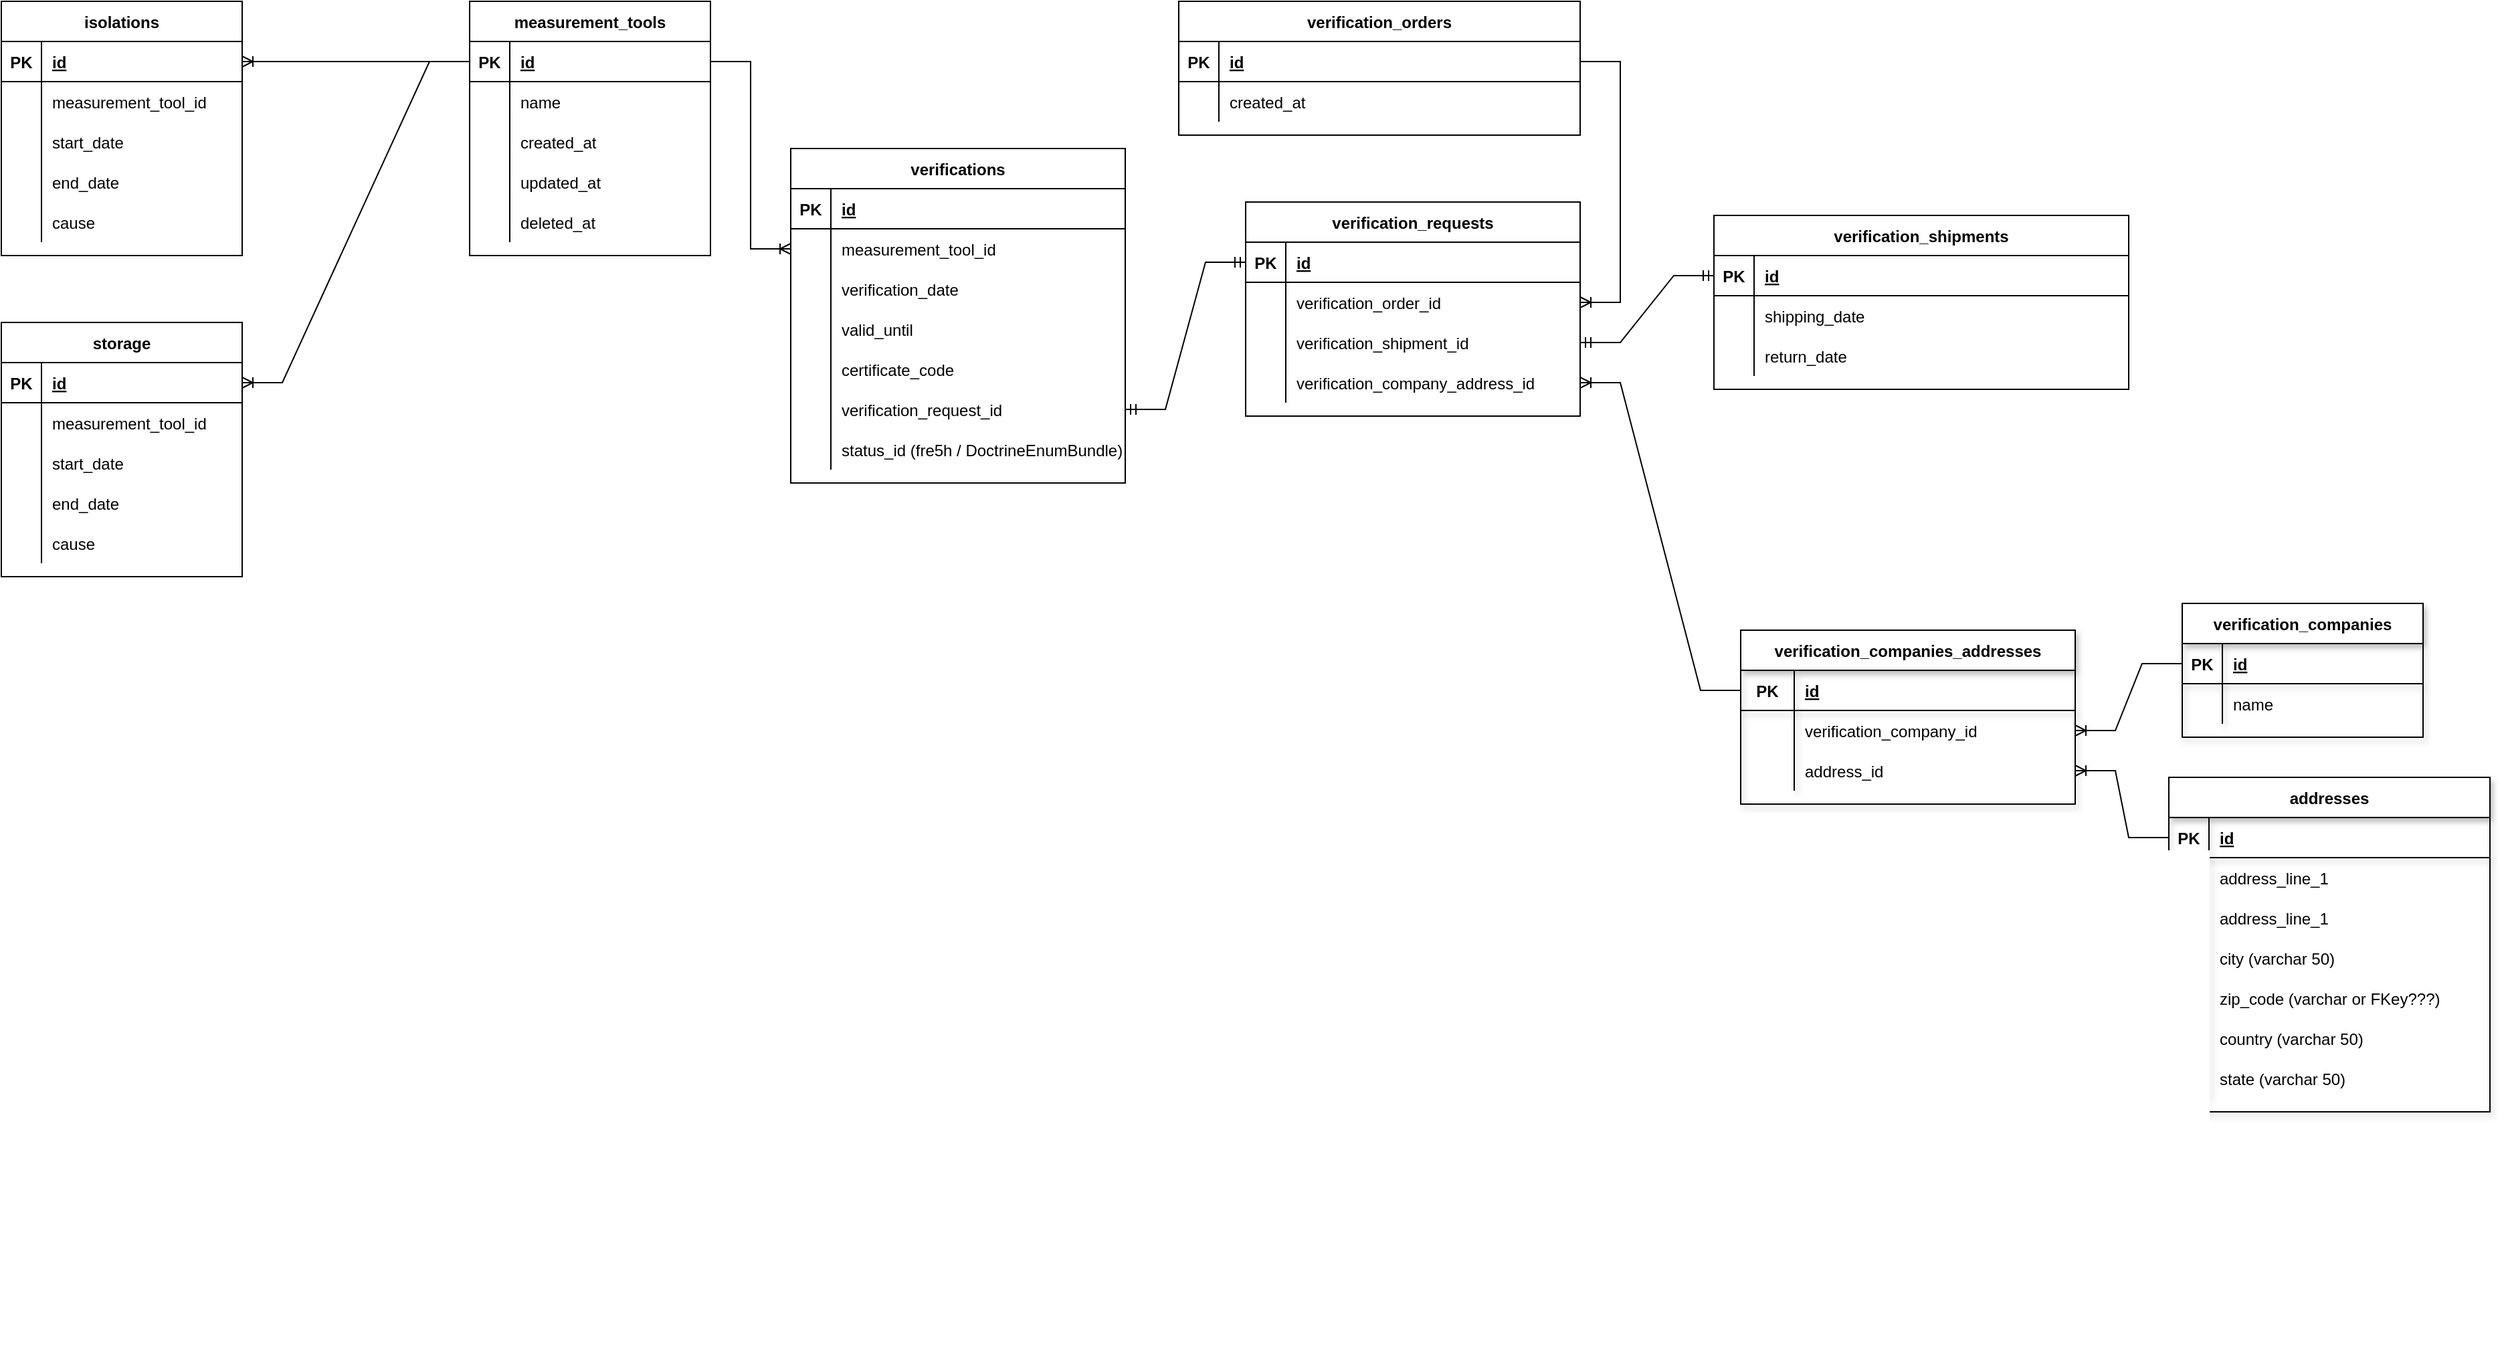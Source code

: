 <mxfile version="20.2.3" type="device"><diagram id="xhDmPOTYC2vTL0-sJNvw" name="Page-1"><mxGraphModel dx="2093" dy="601" grid="1" gridSize="10" guides="1" tooltips="1" connect="1" arrows="1" fold="1" page="1" pageScale="1" pageWidth="1100" pageHeight="850" math="0" shadow="0"><root><mxCell id="0"/><mxCell id="1" parent="0"/><mxCell id="k9nsr722AMEyG_hf8DIS-1" value="measurement_tools" style="shape=table;startSize=30;container=1;collapsible=1;childLayout=tableLayout;fixedRows=1;rowLines=0;fontStyle=1;align=center;resizeLast=1;" parent="1" vertex="1"><mxGeometry x="-370" y="10" width="180" height="190" as="geometry"/></mxCell><mxCell id="k9nsr722AMEyG_hf8DIS-2" value="" style="shape=tableRow;horizontal=0;startSize=0;swimlaneHead=0;swimlaneBody=0;fillColor=none;collapsible=0;dropTarget=0;points=[[0,0.5],[1,0.5]];portConstraint=eastwest;top=0;left=0;right=0;bottom=1;" parent="k9nsr722AMEyG_hf8DIS-1" vertex="1"><mxGeometry y="30" width="180" height="30" as="geometry"/></mxCell><mxCell id="k9nsr722AMEyG_hf8DIS-3" value="PK" style="shape=partialRectangle;connectable=0;fillColor=none;top=0;left=0;bottom=0;right=0;fontStyle=1;overflow=hidden;" parent="k9nsr722AMEyG_hf8DIS-2" vertex="1"><mxGeometry width="30" height="30" as="geometry"><mxRectangle width="30" height="30" as="alternateBounds"/></mxGeometry></mxCell><mxCell id="k9nsr722AMEyG_hf8DIS-4" value="id" style="shape=partialRectangle;connectable=0;fillColor=none;top=0;left=0;bottom=0;right=0;align=left;spacingLeft=6;fontStyle=5;overflow=hidden;" parent="k9nsr722AMEyG_hf8DIS-2" vertex="1"><mxGeometry x="30" width="150" height="30" as="geometry"><mxRectangle width="150" height="30" as="alternateBounds"/></mxGeometry></mxCell><mxCell id="k9nsr722AMEyG_hf8DIS-5" value="" style="shape=tableRow;horizontal=0;startSize=0;swimlaneHead=0;swimlaneBody=0;fillColor=none;collapsible=0;dropTarget=0;points=[[0,0.5],[1,0.5]];portConstraint=eastwest;top=0;left=0;right=0;bottom=0;" parent="k9nsr722AMEyG_hf8DIS-1" vertex="1"><mxGeometry y="60" width="180" height="30" as="geometry"/></mxCell><mxCell id="k9nsr722AMEyG_hf8DIS-6" value="" style="shape=partialRectangle;connectable=0;fillColor=none;top=0;left=0;bottom=0;right=0;editable=1;overflow=hidden;" parent="k9nsr722AMEyG_hf8DIS-5" vertex="1"><mxGeometry width="30" height="30" as="geometry"><mxRectangle width="30" height="30" as="alternateBounds"/></mxGeometry></mxCell><mxCell id="k9nsr722AMEyG_hf8DIS-7" value="name" style="shape=partialRectangle;connectable=0;fillColor=none;top=0;left=0;bottom=0;right=0;align=left;spacingLeft=6;overflow=hidden;" parent="k9nsr722AMEyG_hf8DIS-5" vertex="1"><mxGeometry x="30" width="150" height="30" as="geometry"><mxRectangle width="150" height="30" as="alternateBounds"/></mxGeometry></mxCell><mxCell id="GPhffIYfHBbhLpUIXwdN-1" value="" style="shape=tableRow;horizontal=0;startSize=0;swimlaneHead=0;swimlaneBody=0;fillColor=none;collapsible=0;dropTarget=0;points=[[0,0.5],[1,0.5]];portConstraint=eastwest;top=0;left=0;right=0;bottom=0;" vertex="1" parent="k9nsr722AMEyG_hf8DIS-1"><mxGeometry y="90" width="180" height="30" as="geometry"/></mxCell><mxCell id="GPhffIYfHBbhLpUIXwdN-2" value="" style="shape=partialRectangle;connectable=0;fillColor=none;top=0;left=0;bottom=0;right=0;editable=1;overflow=hidden;" vertex="1" parent="GPhffIYfHBbhLpUIXwdN-1"><mxGeometry width="30" height="30" as="geometry"><mxRectangle width="30" height="30" as="alternateBounds"/></mxGeometry></mxCell><mxCell id="GPhffIYfHBbhLpUIXwdN-3" value="created_at" style="shape=partialRectangle;connectable=0;fillColor=none;top=0;left=0;bottom=0;right=0;align=left;spacingLeft=6;overflow=hidden;" vertex="1" parent="GPhffIYfHBbhLpUIXwdN-1"><mxGeometry x="30" width="150" height="30" as="geometry"><mxRectangle width="150" height="30" as="alternateBounds"/></mxGeometry></mxCell><mxCell id="GPhffIYfHBbhLpUIXwdN-7" value="" style="shape=tableRow;horizontal=0;startSize=0;swimlaneHead=0;swimlaneBody=0;fillColor=none;collapsible=0;dropTarget=0;points=[[0,0.5],[1,0.5]];portConstraint=eastwest;top=0;left=0;right=0;bottom=0;" vertex="1" parent="k9nsr722AMEyG_hf8DIS-1"><mxGeometry y="120" width="180" height="30" as="geometry"/></mxCell><mxCell id="GPhffIYfHBbhLpUIXwdN-8" value="" style="shape=partialRectangle;connectable=0;fillColor=none;top=0;left=0;bottom=0;right=0;editable=1;overflow=hidden;" vertex="1" parent="GPhffIYfHBbhLpUIXwdN-7"><mxGeometry width="30" height="30" as="geometry"><mxRectangle width="30" height="30" as="alternateBounds"/></mxGeometry></mxCell><mxCell id="GPhffIYfHBbhLpUIXwdN-9" value="updated_at" style="shape=partialRectangle;connectable=0;fillColor=none;top=0;left=0;bottom=0;right=0;align=left;spacingLeft=6;overflow=hidden;" vertex="1" parent="GPhffIYfHBbhLpUIXwdN-7"><mxGeometry x="30" width="150" height="30" as="geometry"><mxRectangle width="150" height="30" as="alternateBounds"/></mxGeometry></mxCell><mxCell id="GPhffIYfHBbhLpUIXwdN-4" value="" style="shape=tableRow;horizontal=0;startSize=0;swimlaneHead=0;swimlaneBody=0;fillColor=none;collapsible=0;dropTarget=0;points=[[0,0.5],[1,0.5]];portConstraint=eastwest;top=0;left=0;right=0;bottom=0;" vertex="1" parent="k9nsr722AMEyG_hf8DIS-1"><mxGeometry y="150" width="180" height="30" as="geometry"/></mxCell><mxCell id="GPhffIYfHBbhLpUIXwdN-5" value="" style="shape=partialRectangle;connectable=0;fillColor=none;top=0;left=0;bottom=0;right=0;editable=1;overflow=hidden;" vertex="1" parent="GPhffIYfHBbhLpUIXwdN-4"><mxGeometry width="30" height="30" as="geometry"><mxRectangle width="30" height="30" as="alternateBounds"/></mxGeometry></mxCell><mxCell id="GPhffIYfHBbhLpUIXwdN-6" value="deleted_at" style="shape=partialRectangle;connectable=0;fillColor=none;top=0;left=0;bottom=0;right=0;align=left;spacingLeft=6;overflow=hidden;" vertex="1" parent="GPhffIYfHBbhLpUIXwdN-4"><mxGeometry x="30" width="150" height="30" as="geometry"><mxRectangle width="150" height="30" as="alternateBounds"/></mxGeometry></mxCell><mxCell id="k9nsr722AMEyG_hf8DIS-14" value="verification_shipments" style="shape=table;startSize=30;container=1;collapsible=1;childLayout=tableLayout;fixedRows=1;rowLines=0;fontStyle=1;align=center;resizeLast=1;" parent="1" vertex="1"><mxGeometry x="560" y="170" width="310" height="130" as="geometry"/></mxCell><mxCell id="k9nsr722AMEyG_hf8DIS-15" value="" style="shape=tableRow;horizontal=0;startSize=0;swimlaneHead=0;swimlaneBody=0;fillColor=none;collapsible=0;dropTarget=0;points=[[0,0.5],[1,0.5]];portConstraint=eastwest;top=0;left=0;right=0;bottom=1;" parent="k9nsr722AMEyG_hf8DIS-14" vertex="1"><mxGeometry y="30" width="310" height="30" as="geometry"/></mxCell><mxCell id="k9nsr722AMEyG_hf8DIS-16" value="PK" style="shape=partialRectangle;connectable=0;fillColor=none;top=0;left=0;bottom=0;right=0;fontStyle=1;overflow=hidden;" parent="k9nsr722AMEyG_hf8DIS-15" vertex="1"><mxGeometry width="30" height="30" as="geometry"><mxRectangle width="30" height="30" as="alternateBounds"/></mxGeometry></mxCell><mxCell id="k9nsr722AMEyG_hf8DIS-17" value="id" style="shape=partialRectangle;connectable=0;fillColor=none;top=0;left=0;bottom=0;right=0;align=left;spacingLeft=6;fontStyle=5;overflow=hidden;" parent="k9nsr722AMEyG_hf8DIS-15" vertex="1"><mxGeometry x="30" width="280" height="30" as="geometry"><mxRectangle width="280" height="30" as="alternateBounds"/></mxGeometry></mxCell><mxCell id="4fqQIgDIzfVanM2dJyCX-51" value="" style="shape=tableRow;horizontal=0;startSize=0;swimlaneHead=0;swimlaneBody=0;fillColor=none;collapsible=0;dropTarget=0;points=[[0,0.5],[1,0.5]];portConstraint=eastwest;top=0;left=0;right=0;bottom=0;" parent="k9nsr722AMEyG_hf8DIS-14" vertex="1"><mxGeometry y="60" width="310" height="30" as="geometry"/></mxCell><mxCell id="4fqQIgDIzfVanM2dJyCX-52" value="" style="shape=partialRectangle;connectable=0;fillColor=none;top=0;left=0;bottom=0;right=0;editable=1;overflow=hidden;" parent="4fqQIgDIzfVanM2dJyCX-51" vertex="1"><mxGeometry width="30" height="30" as="geometry"><mxRectangle width="30" height="30" as="alternateBounds"/></mxGeometry></mxCell><mxCell id="4fqQIgDIzfVanM2dJyCX-53" value="shipping_date" style="shape=partialRectangle;connectable=0;fillColor=none;top=0;left=0;bottom=0;right=0;align=left;spacingLeft=6;overflow=hidden;" parent="4fqQIgDIzfVanM2dJyCX-51" vertex="1"><mxGeometry x="30" width="280" height="30" as="geometry"><mxRectangle width="280" height="30" as="alternateBounds"/></mxGeometry></mxCell><mxCell id="4fqQIgDIzfVanM2dJyCX-54" value="" style="shape=tableRow;horizontal=0;startSize=0;swimlaneHead=0;swimlaneBody=0;fillColor=none;collapsible=0;dropTarget=0;points=[[0,0.5],[1,0.5]];portConstraint=eastwest;top=0;left=0;right=0;bottom=0;" parent="k9nsr722AMEyG_hf8DIS-14" vertex="1"><mxGeometry y="90" width="310" height="30" as="geometry"/></mxCell><mxCell id="4fqQIgDIzfVanM2dJyCX-55" value="" style="shape=partialRectangle;connectable=0;fillColor=none;top=0;left=0;bottom=0;right=0;editable=1;overflow=hidden;" parent="4fqQIgDIzfVanM2dJyCX-54" vertex="1"><mxGeometry width="30" height="30" as="geometry"><mxRectangle width="30" height="30" as="alternateBounds"/></mxGeometry></mxCell><mxCell id="4fqQIgDIzfVanM2dJyCX-56" value="return_date" style="shape=partialRectangle;connectable=0;fillColor=none;top=0;left=0;bottom=0;right=0;align=left;spacingLeft=6;overflow=hidden;" parent="4fqQIgDIzfVanM2dJyCX-54" vertex="1"><mxGeometry x="30" width="280" height="30" as="geometry"><mxRectangle width="280" height="30" as="alternateBounds"/></mxGeometry></mxCell><mxCell id="k9nsr722AMEyG_hf8DIS-27" value="" style="edgeStyle=entityRelationEdgeStyle;fontSize=12;html=1;endArrow=ERoneToMany;rounded=0;" parent="1" source="k9nsr722AMEyG_hf8DIS-2" target="k9nsr722AMEyG_hf8DIS-18" edge="1"><mxGeometry width="100" height="100" relative="1" as="geometry"><mxPoint x="280" y="170" as="sourcePoint"/><mxPoint x="380" y="70" as="targetPoint"/></mxGeometry></mxCell><mxCell id="k9nsr722AMEyG_hf8DIS-45" value="verification_companies" style="shape=table;startSize=30;container=1;collapsible=1;childLayout=tableLayout;fixedRows=1;rowLines=0;fontStyle=1;align=center;resizeLast=1;shadow=1;" parent="1" vertex="1"><mxGeometry x="910" y="460" width="180" height="100" as="geometry"/></mxCell><mxCell id="k9nsr722AMEyG_hf8DIS-46" value="" style="shape=tableRow;horizontal=0;startSize=0;swimlaneHead=0;swimlaneBody=0;fillColor=none;collapsible=0;dropTarget=0;points=[[0,0.5],[1,0.5]];portConstraint=eastwest;top=0;left=0;right=0;bottom=1;shadow=1;" parent="k9nsr722AMEyG_hf8DIS-45" vertex="1"><mxGeometry y="30" width="180" height="30" as="geometry"/></mxCell><mxCell id="k9nsr722AMEyG_hf8DIS-47" value="PK" style="shape=partialRectangle;connectable=0;fillColor=none;top=0;left=0;bottom=0;right=0;fontStyle=1;overflow=hidden;shadow=1;" parent="k9nsr722AMEyG_hf8DIS-46" vertex="1"><mxGeometry width="30" height="30" as="geometry"><mxRectangle width="30" height="30" as="alternateBounds"/></mxGeometry></mxCell><mxCell id="k9nsr722AMEyG_hf8DIS-48" value="id" style="shape=partialRectangle;connectable=0;fillColor=none;top=0;left=0;bottom=0;right=0;align=left;spacingLeft=6;fontStyle=5;overflow=hidden;shadow=1;" parent="k9nsr722AMEyG_hf8DIS-46" vertex="1"><mxGeometry x="30" width="150" height="30" as="geometry"><mxRectangle width="150" height="30" as="alternateBounds"/></mxGeometry></mxCell><mxCell id="k9nsr722AMEyG_hf8DIS-49" value="" style="shape=tableRow;horizontal=0;startSize=0;swimlaneHead=0;swimlaneBody=0;fillColor=none;collapsible=0;dropTarget=0;points=[[0,0.5],[1,0.5]];portConstraint=eastwest;top=0;left=0;right=0;bottom=0;shadow=1;" parent="k9nsr722AMEyG_hf8DIS-45" vertex="1"><mxGeometry y="60" width="180" height="30" as="geometry"/></mxCell><mxCell id="k9nsr722AMEyG_hf8DIS-50" value="" style="shape=partialRectangle;connectable=0;fillColor=none;top=0;left=0;bottom=0;right=0;editable=1;overflow=hidden;shadow=1;" parent="k9nsr722AMEyG_hf8DIS-49" vertex="1"><mxGeometry width="30" height="30" as="geometry"><mxRectangle width="30" height="30" as="alternateBounds"/></mxGeometry></mxCell><mxCell id="k9nsr722AMEyG_hf8DIS-51" value="name" style="shape=partialRectangle;connectable=0;fillColor=none;top=0;left=0;bottom=0;right=0;align=left;spacingLeft=6;overflow=hidden;shadow=1;" parent="k9nsr722AMEyG_hf8DIS-49" vertex="1"><mxGeometry x="30" width="150" height="30" as="geometry"><mxRectangle width="150" height="30" as="alternateBounds"/></mxGeometry></mxCell><mxCell id="k9nsr722AMEyG_hf8DIS-66" value="verification_companies_addresses" style="shape=table;startSize=30;container=1;collapsible=1;childLayout=tableLayout;fixedRows=1;rowLines=0;fontStyle=1;align=center;resizeLast=1;shadow=1;" parent="1" vertex="1"><mxGeometry x="580" y="480" width="250" height="130" as="geometry"/></mxCell><mxCell id="k9nsr722AMEyG_hf8DIS-70" value="" style="shape=tableRow;horizontal=0;startSize=0;swimlaneHead=0;swimlaneBody=0;fillColor=none;collapsible=0;dropTarget=0;points=[[0,0.5],[1,0.5]];portConstraint=eastwest;top=0;left=0;right=0;bottom=1;shadow=1;" parent="k9nsr722AMEyG_hf8DIS-66" vertex="1"><mxGeometry y="30" width="250" height="30" as="geometry"/></mxCell><mxCell id="k9nsr722AMEyG_hf8DIS-71" value="PK" style="shape=partialRectangle;connectable=0;fillColor=none;top=0;left=0;bottom=0;right=0;fontStyle=1;overflow=hidden;shadow=1;" parent="k9nsr722AMEyG_hf8DIS-70" vertex="1"><mxGeometry width="40" height="30" as="geometry"><mxRectangle width="40" height="30" as="alternateBounds"/></mxGeometry></mxCell><mxCell id="k9nsr722AMEyG_hf8DIS-72" value="id" style="shape=partialRectangle;connectable=0;fillColor=none;top=0;left=0;bottom=0;right=0;align=left;spacingLeft=6;fontStyle=5;overflow=hidden;shadow=1;" parent="k9nsr722AMEyG_hf8DIS-70" vertex="1"><mxGeometry x="40" width="210" height="30" as="geometry"><mxRectangle width="210" height="30" as="alternateBounds"/></mxGeometry></mxCell><mxCell id="4fqQIgDIzfVanM2dJyCX-1" value="" style="shape=tableRow;horizontal=0;startSize=0;swimlaneHead=0;swimlaneBody=0;fillColor=none;collapsible=0;dropTarget=0;points=[[0,0.5],[1,0.5]];portConstraint=eastwest;top=0;left=0;right=0;bottom=0;" parent="k9nsr722AMEyG_hf8DIS-66" vertex="1"><mxGeometry y="60" width="250" height="30" as="geometry"/></mxCell><mxCell id="4fqQIgDIzfVanM2dJyCX-2" value="" style="shape=partialRectangle;connectable=0;fillColor=none;top=0;left=0;bottom=0;right=0;editable=1;overflow=hidden;" parent="4fqQIgDIzfVanM2dJyCX-1" vertex="1"><mxGeometry width="40" height="30" as="geometry"><mxRectangle width="40" height="30" as="alternateBounds"/></mxGeometry></mxCell><mxCell id="4fqQIgDIzfVanM2dJyCX-3" value="verification_company_id" style="shape=partialRectangle;connectable=0;fillColor=none;top=0;left=0;bottom=0;right=0;align=left;spacingLeft=6;overflow=hidden;" parent="4fqQIgDIzfVanM2dJyCX-1" vertex="1"><mxGeometry x="40" width="210" height="30" as="geometry"><mxRectangle width="210" height="30" as="alternateBounds"/></mxGeometry></mxCell><mxCell id="4fqQIgDIzfVanM2dJyCX-4" value="" style="shape=tableRow;horizontal=0;startSize=0;swimlaneHead=0;swimlaneBody=0;fillColor=none;collapsible=0;dropTarget=0;points=[[0,0.5],[1,0.5]];portConstraint=eastwest;top=0;left=0;right=0;bottom=0;" parent="k9nsr722AMEyG_hf8DIS-66" vertex="1"><mxGeometry y="90" width="250" height="30" as="geometry"/></mxCell><mxCell id="4fqQIgDIzfVanM2dJyCX-5" value="" style="shape=partialRectangle;connectable=0;fillColor=none;top=0;left=0;bottom=0;right=0;editable=1;overflow=hidden;" parent="4fqQIgDIzfVanM2dJyCX-4" vertex="1"><mxGeometry width="40" height="30" as="geometry"><mxRectangle width="40" height="30" as="alternateBounds"/></mxGeometry></mxCell><mxCell id="4fqQIgDIzfVanM2dJyCX-6" value="address_id" style="shape=partialRectangle;connectable=0;fillColor=none;top=0;left=0;bottom=0;right=0;align=left;spacingLeft=6;overflow=hidden;" parent="4fqQIgDIzfVanM2dJyCX-4" vertex="1"><mxGeometry x="40" width="210" height="30" as="geometry"><mxRectangle width="210" height="30" as="alternateBounds"/></mxGeometry></mxCell><mxCell id="k9nsr722AMEyG_hf8DIS-81" value="" style="edgeStyle=entityRelationEdgeStyle;fontSize=12;html=1;endArrow=ERoneToMany;rounded=0;" parent="1" source="k9nsr722AMEyG_hf8DIS-46" target="4fqQIgDIzfVanM2dJyCX-1" edge="1"><mxGeometry width="100" height="100" relative="1" as="geometry"><mxPoint x="780" y="510" as="sourcePoint"/><mxPoint x="880" y="410" as="targetPoint"/></mxGeometry></mxCell><mxCell id="k9nsr722AMEyG_hf8DIS-95" value="addresses" style="shape=table;startSize=30;container=1;collapsible=1;childLayout=tableLayout;fixedRows=1;rowLines=0;fontStyle=1;align=center;resizeLast=1;shadow=1;" parent="1" vertex="1"><mxGeometry x="900" y="590" width="240" height="250" as="geometry"/></mxCell><mxCell id="k9nsr722AMEyG_hf8DIS-96" value="" style="shape=tableRow;horizontal=0;startSize=0;swimlaneHead=0;swimlaneBody=0;fillColor=none;collapsible=0;dropTarget=0;points=[[0,0.5],[1,0.5]];portConstraint=eastwest;top=0;left=0;right=0;bottom=1;shadow=1;" parent="k9nsr722AMEyG_hf8DIS-95" vertex="1"><mxGeometry y="30" width="240" height="30" as="geometry"/></mxCell><mxCell id="k9nsr722AMEyG_hf8DIS-97" value="PK" style="shape=partialRectangle;connectable=0;fillColor=none;top=0;left=0;bottom=0;right=0;fontStyle=1;overflow=hidden;shadow=1;" parent="k9nsr722AMEyG_hf8DIS-96" vertex="1"><mxGeometry width="30" height="30" as="geometry"><mxRectangle width="30" height="30" as="alternateBounds"/></mxGeometry></mxCell><mxCell id="k9nsr722AMEyG_hf8DIS-98" value="id" style="shape=partialRectangle;connectable=0;fillColor=none;top=0;left=0;bottom=0;right=0;align=left;spacingLeft=6;fontStyle=5;overflow=hidden;shadow=1;" parent="k9nsr722AMEyG_hf8DIS-96" vertex="1"><mxGeometry x="30" width="210" height="30" as="geometry"><mxRectangle width="210" height="30" as="alternateBounds"/></mxGeometry></mxCell><mxCell id="k9nsr722AMEyG_hf8DIS-99" value="" style="shape=tableRow;horizontal=0;startSize=0;swimlaneHead=0;swimlaneBody=0;fillColor=none;collapsible=0;dropTarget=0;points=[[0,0.5],[1,0.5]];portConstraint=eastwest;top=0;left=0;right=0;bottom=0;shadow=1;" parent="k9nsr722AMEyG_hf8DIS-95" vertex="1"><mxGeometry y="60" width="240" height="30" as="geometry"/></mxCell><mxCell id="k9nsr722AMEyG_hf8DIS-100" value="" style="shape=partialRectangle;connectable=0;fillColor=none;top=0;left=0;bottom=0;right=0;editable=1;overflow=hidden;shadow=1;" parent="k9nsr722AMEyG_hf8DIS-99" vertex="1"><mxGeometry width="30" height="30" as="geometry"><mxRectangle width="30" height="30" as="alternateBounds"/></mxGeometry></mxCell><mxCell id="k9nsr722AMEyG_hf8DIS-101" value="address_line_1" style="shape=partialRectangle;connectable=0;fillColor=none;top=0;left=0;bottom=0;right=0;align=left;spacingLeft=6;overflow=hidden;shadow=1;" parent="k9nsr722AMEyG_hf8DIS-99" vertex="1"><mxGeometry x="30" width="210" height="30" as="geometry"><mxRectangle width="210" height="30" as="alternateBounds"/></mxGeometry></mxCell><mxCell id="k9nsr722AMEyG_hf8DIS-102" value="" style="shape=tableRow;horizontal=0;startSize=0;swimlaneHead=0;swimlaneBody=0;fillColor=none;collapsible=0;dropTarget=0;points=[[0,0.5],[1,0.5]];portConstraint=eastwest;top=0;left=0;right=0;bottom=0;shadow=1;" parent="k9nsr722AMEyG_hf8DIS-95" vertex="1"><mxGeometry y="90" width="240" height="30" as="geometry"/></mxCell><mxCell id="k9nsr722AMEyG_hf8DIS-103" value="" style="shape=partialRectangle;connectable=0;fillColor=none;top=0;left=0;bottom=0;right=0;editable=1;overflow=hidden;shadow=1;" parent="k9nsr722AMEyG_hf8DIS-102" vertex="1"><mxGeometry width="30" height="30" as="geometry"><mxRectangle width="30" height="30" as="alternateBounds"/></mxGeometry></mxCell><mxCell id="k9nsr722AMEyG_hf8DIS-104" value="address_line_1" style="shape=partialRectangle;connectable=0;fillColor=none;top=0;left=0;bottom=0;right=0;align=left;spacingLeft=6;overflow=hidden;shadow=1;" parent="k9nsr722AMEyG_hf8DIS-102" vertex="1"><mxGeometry x="30" width="210" height="30" as="geometry"><mxRectangle width="210" height="30" as="alternateBounds"/></mxGeometry></mxCell><mxCell id="k9nsr722AMEyG_hf8DIS-105" value="" style="shape=tableRow;horizontal=0;startSize=0;swimlaneHead=0;swimlaneBody=0;fillColor=none;collapsible=0;dropTarget=0;points=[[0,0.5],[1,0.5]];portConstraint=eastwest;top=0;left=0;right=0;bottom=0;shadow=1;" parent="k9nsr722AMEyG_hf8DIS-95" vertex="1"><mxGeometry y="120" width="240" height="30" as="geometry"/></mxCell><mxCell id="k9nsr722AMEyG_hf8DIS-106" value="" style="shape=partialRectangle;connectable=0;fillColor=none;top=0;left=0;bottom=0;right=0;editable=1;overflow=hidden;shadow=1;" parent="k9nsr722AMEyG_hf8DIS-105" vertex="1"><mxGeometry width="30" height="30" as="geometry"><mxRectangle width="30" height="30" as="alternateBounds"/></mxGeometry></mxCell><mxCell id="k9nsr722AMEyG_hf8DIS-107" value="city (varchar 50)" style="shape=partialRectangle;connectable=0;fillColor=none;top=0;left=0;bottom=0;right=0;align=left;spacingLeft=6;overflow=hidden;shadow=1;" parent="k9nsr722AMEyG_hf8DIS-105" vertex="1"><mxGeometry x="30" width="210" height="30" as="geometry"><mxRectangle width="210" height="30" as="alternateBounds"/></mxGeometry></mxCell><mxCell id="k9nsr722AMEyG_hf8DIS-108" value="" style="shape=tableRow;horizontal=0;startSize=0;swimlaneHead=0;swimlaneBody=0;fillColor=none;collapsible=0;dropTarget=0;points=[[0,0.5],[1,0.5]];portConstraint=eastwest;top=0;left=0;right=0;bottom=0;shadow=1;" parent="k9nsr722AMEyG_hf8DIS-95" vertex="1"><mxGeometry y="150" width="240" height="30" as="geometry"/></mxCell><mxCell id="k9nsr722AMEyG_hf8DIS-109" value="" style="shape=partialRectangle;connectable=0;fillColor=none;top=0;left=0;bottom=0;right=0;editable=1;overflow=hidden;shadow=1;" parent="k9nsr722AMEyG_hf8DIS-108" vertex="1"><mxGeometry width="30" height="30" as="geometry"><mxRectangle width="30" height="30" as="alternateBounds"/></mxGeometry></mxCell><mxCell id="k9nsr722AMEyG_hf8DIS-110" value="zip_code (varchar or FKey???)" style="shape=partialRectangle;connectable=0;fillColor=none;top=0;left=0;bottom=0;right=0;align=left;spacingLeft=6;overflow=hidden;shadow=1;" parent="k9nsr722AMEyG_hf8DIS-108" vertex="1"><mxGeometry x="30" width="210" height="30" as="geometry"><mxRectangle width="210" height="30" as="alternateBounds"/></mxGeometry></mxCell><mxCell id="k9nsr722AMEyG_hf8DIS-111" value="" style="shape=tableRow;horizontal=0;startSize=0;swimlaneHead=0;swimlaneBody=0;fillColor=none;collapsible=0;dropTarget=0;points=[[0,0.5],[1,0.5]];portConstraint=eastwest;top=0;left=0;right=0;bottom=0;shadow=1;" parent="k9nsr722AMEyG_hf8DIS-95" vertex="1"><mxGeometry y="180" width="240" height="30" as="geometry"/></mxCell><mxCell id="k9nsr722AMEyG_hf8DIS-112" value="" style="shape=partialRectangle;connectable=0;fillColor=none;top=0;left=0;bottom=0;right=0;editable=1;overflow=hidden;shadow=1;" parent="k9nsr722AMEyG_hf8DIS-111" vertex="1"><mxGeometry width="30" height="30" as="geometry"><mxRectangle width="30" height="30" as="alternateBounds"/></mxGeometry></mxCell><mxCell id="k9nsr722AMEyG_hf8DIS-113" value="country (varchar 50)" style="shape=partialRectangle;connectable=0;fillColor=none;top=0;left=0;bottom=0;right=0;align=left;spacingLeft=6;overflow=hidden;shadow=1;" parent="k9nsr722AMEyG_hf8DIS-111" vertex="1"><mxGeometry x="30" width="210" height="30" as="geometry"><mxRectangle width="210" height="30" as="alternateBounds"/></mxGeometry></mxCell><mxCell id="k9nsr722AMEyG_hf8DIS-114" value="" style="shape=tableRow;horizontal=0;startSize=0;swimlaneHead=0;swimlaneBody=0;fillColor=none;collapsible=0;dropTarget=0;points=[[0,0.5],[1,0.5]];portConstraint=eastwest;top=0;left=0;right=0;bottom=0;shadow=1;" parent="k9nsr722AMEyG_hf8DIS-95" vertex="1"><mxGeometry y="210" width="240" height="30" as="geometry"/></mxCell><mxCell id="k9nsr722AMEyG_hf8DIS-115" value="" style="shape=partialRectangle;connectable=0;fillColor=none;top=0;left=0;bottom=0;right=0;editable=1;overflow=hidden;shadow=1;" parent="k9nsr722AMEyG_hf8DIS-114" vertex="1"><mxGeometry width="30" height="30" as="geometry"><mxRectangle width="30" height="30" as="alternateBounds"/></mxGeometry></mxCell><mxCell id="k9nsr722AMEyG_hf8DIS-116" value="state (varchar 50)" style="shape=partialRectangle;connectable=0;fillColor=none;top=0;left=0;bottom=0;right=0;align=left;spacingLeft=6;overflow=hidden;shadow=1;" parent="k9nsr722AMEyG_hf8DIS-114" vertex="1"><mxGeometry x="30" width="210" height="30" as="geometry"><mxRectangle width="210" height="30" as="alternateBounds"/></mxGeometry></mxCell><mxCell id="k9nsr722AMEyG_hf8DIS-117" value="" style="edgeStyle=entityRelationEdgeStyle;fontSize=12;html=1;endArrow=ERoneToMany;rounded=0;" parent="1" source="k9nsr722AMEyG_hf8DIS-96" target="4fqQIgDIzfVanM2dJyCX-4" edge="1"><mxGeometry width="100" height="100" relative="1" as="geometry"><mxPoint x="910" y="590" as="sourcePoint"/><mxPoint x="1010" y="490" as="targetPoint"/></mxGeometry></mxCell><mxCell id="4fqQIgDIzfVanM2dJyCX-60" value="verification_orders" style="shape=table;startSize=30;container=1;collapsible=1;childLayout=tableLayout;fixedRows=1;rowLines=0;fontStyle=1;align=center;resizeLast=1;gradientColor=none;fillColor=default;swimlaneFillColor=none;fillStyle=auto;" parent="1" vertex="1"><mxGeometry x="160" y="10" width="300" height="100" as="geometry"/></mxCell><mxCell id="4fqQIgDIzfVanM2dJyCX-61" value="" style="shape=tableRow;horizontal=0;startSize=0;swimlaneHead=0;swimlaneBody=0;fillColor=none;collapsible=0;dropTarget=0;points=[[0,0.5],[1,0.5]];portConstraint=eastwest;top=0;left=0;right=0;bottom=1;" parent="4fqQIgDIzfVanM2dJyCX-60" vertex="1"><mxGeometry y="30" width="300" height="30" as="geometry"/></mxCell><mxCell id="4fqQIgDIzfVanM2dJyCX-62" value="PK" style="shape=partialRectangle;connectable=0;fillColor=none;top=0;left=0;bottom=0;right=0;fontStyle=1;overflow=hidden;" parent="4fqQIgDIzfVanM2dJyCX-61" vertex="1"><mxGeometry width="30" height="30" as="geometry"><mxRectangle width="30" height="30" as="alternateBounds"/></mxGeometry></mxCell><mxCell id="4fqQIgDIzfVanM2dJyCX-63" value="id" style="shape=partialRectangle;connectable=0;fillColor=none;top=0;left=0;bottom=0;right=0;align=left;spacingLeft=6;fontStyle=5;overflow=hidden;" parent="4fqQIgDIzfVanM2dJyCX-61" vertex="1"><mxGeometry x="30" width="270" height="30" as="geometry"><mxRectangle width="270" height="30" as="alternateBounds"/></mxGeometry></mxCell><mxCell id="4fqQIgDIzfVanM2dJyCX-67" value="" style="shape=tableRow;horizontal=0;startSize=0;swimlaneHead=0;swimlaneBody=0;fillColor=none;collapsible=0;dropTarget=0;points=[[0,0.5],[1,0.5]];portConstraint=eastwest;top=0;left=0;right=0;bottom=0;" parent="4fqQIgDIzfVanM2dJyCX-60" vertex="1"><mxGeometry y="60" width="300" height="30" as="geometry"/></mxCell><mxCell id="4fqQIgDIzfVanM2dJyCX-68" value="" style="shape=partialRectangle;connectable=0;fillColor=none;top=0;left=0;bottom=0;right=0;editable=1;overflow=hidden;" parent="4fqQIgDIzfVanM2dJyCX-67" vertex="1"><mxGeometry width="30" height="30" as="geometry"><mxRectangle width="30" height="30" as="alternateBounds"/></mxGeometry></mxCell><mxCell id="4fqQIgDIzfVanM2dJyCX-69" value="created_at" style="shape=partialRectangle;connectable=0;fillColor=none;top=0;left=0;bottom=0;right=0;align=left;spacingLeft=6;overflow=hidden;" parent="4fqQIgDIzfVanM2dJyCX-67" vertex="1"><mxGeometry x="30" width="270" height="30" as="geometry"><mxRectangle width="270" height="30" as="alternateBounds"/></mxGeometry></mxCell><mxCell id="4fqQIgDIzfVanM2dJyCX-73" value="" style="edgeStyle=entityRelationEdgeStyle;fontSize=12;html=1;endArrow=ERoneToMany;rounded=0;" parent="1" source="k9nsr722AMEyG_hf8DIS-70" target="4fqQIgDIzfVanM2dJyCX-64" edge="1"><mxGeometry width="100" height="100" relative="1" as="geometry"><mxPoint x="840" y="250" as="sourcePoint"/><mxPoint x="760" y="310" as="targetPoint"/></mxGeometry></mxCell><mxCell id="4fqQIgDIzfVanM2dJyCX-74" value="" style="edgeStyle=entityRelationEdgeStyle;fontSize=12;html=1;endArrow=ERoneToMany;rounded=0;" parent="1" source="4fqQIgDIzfVanM2dJyCX-61" target="k9nsr722AMEyG_hf8DIS-29" edge="1"><mxGeometry width="100" height="100" relative="1" as="geometry"><mxPoint x="720" y="540" as="sourcePoint"/><mxPoint x="660" y="720" as="targetPoint"/></mxGeometry></mxCell><mxCell id="aZYf60oYRSdqCfioM5Ob-1" value="verifications" style="shape=table;startSize=30;container=1;collapsible=1;childLayout=tableLayout;fixedRows=1;rowLines=0;fontStyle=1;align=center;resizeLast=1;" parent="1" vertex="1"><mxGeometry x="-130" y="120" width="250" height="250" as="geometry"/></mxCell><mxCell id="aZYf60oYRSdqCfioM5Ob-2" value="" style="shape=tableRow;horizontal=0;startSize=0;swimlaneHead=0;swimlaneBody=0;fillColor=none;collapsible=0;dropTarget=0;points=[[0,0.5],[1,0.5]];portConstraint=eastwest;top=0;left=0;right=0;bottom=1;" parent="aZYf60oYRSdqCfioM5Ob-1" vertex="1"><mxGeometry y="30" width="250" height="30" as="geometry"/></mxCell><mxCell id="aZYf60oYRSdqCfioM5Ob-3" value="PK" style="shape=partialRectangle;connectable=0;fillColor=none;top=0;left=0;bottom=0;right=0;fontStyle=1;overflow=hidden;" parent="aZYf60oYRSdqCfioM5Ob-2" vertex="1"><mxGeometry width="30" height="30" as="geometry"><mxRectangle width="30" height="30" as="alternateBounds"/></mxGeometry></mxCell><mxCell id="aZYf60oYRSdqCfioM5Ob-4" value="id" style="shape=partialRectangle;connectable=0;fillColor=none;top=0;left=0;bottom=0;right=0;align=left;spacingLeft=6;fontStyle=5;overflow=hidden;" parent="aZYf60oYRSdqCfioM5Ob-2" vertex="1"><mxGeometry x="30" width="220" height="30" as="geometry"><mxRectangle width="220" height="30" as="alternateBounds"/></mxGeometry></mxCell><mxCell id="k9nsr722AMEyG_hf8DIS-18" value="" style="shape=tableRow;horizontal=0;startSize=0;swimlaneHead=0;swimlaneBody=0;fillColor=none;collapsible=0;dropTarget=0;points=[[0,0.5],[1,0.5]];portConstraint=eastwest;top=0;left=0;right=0;bottom=0;" parent="aZYf60oYRSdqCfioM5Ob-1" vertex="1"><mxGeometry y="60" width="250" height="30" as="geometry"/></mxCell><mxCell id="k9nsr722AMEyG_hf8DIS-19" value="" style="shape=partialRectangle;connectable=0;fillColor=none;top=0;left=0;bottom=0;right=0;editable=1;overflow=hidden;" parent="k9nsr722AMEyG_hf8DIS-18" vertex="1"><mxGeometry width="30" height="30" as="geometry"><mxRectangle width="30" height="30" as="alternateBounds"/></mxGeometry></mxCell><mxCell id="k9nsr722AMEyG_hf8DIS-20" value="measurement_tool_id" style="shape=partialRectangle;connectable=0;fillColor=none;top=0;left=0;bottom=0;right=0;align=left;spacingLeft=6;overflow=hidden;" parent="k9nsr722AMEyG_hf8DIS-18" vertex="1"><mxGeometry x="30" width="220" height="30" as="geometry"><mxRectangle width="220" height="30" as="alternateBounds"/></mxGeometry></mxCell><mxCell id="k9nsr722AMEyG_hf8DIS-21" value="" style="shape=tableRow;horizontal=0;startSize=0;swimlaneHead=0;swimlaneBody=0;fillColor=none;collapsible=0;dropTarget=0;points=[[0,0.5],[1,0.5]];portConstraint=eastwest;top=0;left=0;right=0;bottom=0;" parent="aZYf60oYRSdqCfioM5Ob-1" vertex="1"><mxGeometry y="90" width="250" height="30" as="geometry"/></mxCell><mxCell id="k9nsr722AMEyG_hf8DIS-22" value="" style="shape=partialRectangle;connectable=0;fillColor=none;top=0;left=0;bottom=0;right=0;editable=1;overflow=hidden;" parent="k9nsr722AMEyG_hf8DIS-21" vertex="1"><mxGeometry width="30" height="30" as="geometry"><mxRectangle width="30" height="30" as="alternateBounds"/></mxGeometry></mxCell><mxCell id="k9nsr722AMEyG_hf8DIS-23" value="verification_date" style="shape=partialRectangle;connectable=0;fillColor=none;top=0;left=0;bottom=0;right=0;align=left;spacingLeft=6;overflow=hidden;" parent="k9nsr722AMEyG_hf8DIS-21" vertex="1"><mxGeometry x="30" width="220" height="30" as="geometry"><mxRectangle width="220" height="30" as="alternateBounds"/></mxGeometry></mxCell><mxCell id="k9nsr722AMEyG_hf8DIS-24" value="" style="shape=tableRow;horizontal=0;startSize=0;swimlaneHead=0;swimlaneBody=0;fillColor=none;collapsible=0;dropTarget=0;points=[[0,0.5],[1,0.5]];portConstraint=eastwest;top=0;left=0;right=0;bottom=0;" parent="aZYf60oYRSdqCfioM5Ob-1" vertex="1"><mxGeometry y="120" width="250" height="30" as="geometry"/></mxCell><mxCell id="k9nsr722AMEyG_hf8DIS-25" value="" style="shape=partialRectangle;connectable=0;fillColor=none;top=0;left=0;bottom=0;right=0;editable=1;overflow=hidden;" parent="k9nsr722AMEyG_hf8DIS-24" vertex="1"><mxGeometry width="30" height="30" as="geometry"><mxRectangle width="30" height="30" as="alternateBounds"/></mxGeometry></mxCell><mxCell id="k9nsr722AMEyG_hf8DIS-26" value="valid_until" style="shape=partialRectangle;connectable=0;fillColor=none;top=0;left=0;bottom=0;right=0;align=left;spacingLeft=6;overflow=hidden;" parent="k9nsr722AMEyG_hf8DIS-24" vertex="1"><mxGeometry x="30" width="220" height="30" as="geometry"><mxRectangle width="220" height="30" as="alternateBounds"/></mxGeometry></mxCell><mxCell id="4fqQIgDIzfVanM2dJyCX-57" value="" style="shape=tableRow;horizontal=0;startSize=0;swimlaneHead=0;swimlaneBody=0;fillColor=none;collapsible=0;dropTarget=0;points=[[0,0.5],[1,0.5]];portConstraint=eastwest;top=0;left=0;right=0;bottom=0;" parent="aZYf60oYRSdqCfioM5Ob-1" vertex="1"><mxGeometry y="150" width="250" height="30" as="geometry"/></mxCell><mxCell id="4fqQIgDIzfVanM2dJyCX-58" value="" style="shape=partialRectangle;connectable=0;fillColor=none;top=0;left=0;bottom=0;right=0;editable=1;overflow=hidden;" parent="4fqQIgDIzfVanM2dJyCX-57" vertex="1"><mxGeometry width="30" height="30" as="geometry"><mxRectangle width="30" height="30" as="alternateBounds"/></mxGeometry></mxCell><mxCell id="4fqQIgDIzfVanM2dJyCX-59" value="certificate_code" style="shape=partialRectangle;connectable=0;fillColor=none;top=0;left=0;bottom=0;right=0;align=left;spacingLeft=6;overflow=hidden;" parent="4fqQIgDIzfVanM2dJyCX-57" vertex="1"><mxGeometry x="30" width="220" height="30" as="geometry"><mxRectangle width="220" height="30" as="alternateBounds"/></mxGeometry></mxCell><mxCell id="aZYf60oYRSdqCfioM5Ob-36" value="" style="shape=tableRow;horizontal=0;startSize=0;swimlaneHead=0;swimlaneBody=0;fillColor=none;collapsible=0;dropTarget=0;points=[[0,0.5],[1,0.5]];portConstraint=eastwest;top=0;left=0;right=0;bottom=0;" parent="aZYf60oYRSdqCfioM5Ob-1" vertex="1"><mxGeometry y="180" width="250" height="30" as="geometry"/></mxCell><mxCell id="aZYf60oYRSdqCfioM5Ob-37" value="" style="shape=partialRectangle;connectable=0;fillColor=none;top=0;left=0;bottom=0;right=0;editable=1;overflow=hidden;" parent="aZYf60oYRSdqCfioM5Ob-36" vertex="1"><mxGeometry width="30" height="30" as="geometry"><mxRectangle width="30" height="30" as="alternateBounds"/></mxGeometry></mxCell><mxCell id="aZYf60oYRSdqCfioM5Ob-38" value="verification_request_id" style="shape=partialRectangle;connectable=0;fillColor=none;top=0;left=0;bottom=0;right=0;align=left;spacingLeft=6;overflow=hidden;" parent="aZYf60oYRSdqCfioM5Ob-36" vertex="1"><mxGeometry x="30" width="220" height="30" as="geometry"><mxRectangle width="220" height="30" as="alternateBounds"/></mxGeometry></mxCell><mxCell id="k9nsr722AMEyG_hf8DIS-119" value="" style="shape=tableRow;horizontal=0;startSize=0;swimlaneHead=0;swimlaneBody=0;fillColor=none;collapsible=0;dropTarget=0;points=[[0,0.5],[1,0.5]];portConstraint=eastwest;top=0;left=0;right=0;bottom=0;" parent="aZYf60oYRSdqCfioM5Ob-1" vertex="1"><mxGeometry y="210" width="250" height="30" as="geometry"/></mxCell><mxCell id="k9nsr722AMEyG_hf8DIS-120" value="" style="shape=partialRectangle;connectable=0;fillColor=none;top=0;left=0;bottom=0;right=0;editable=1;overflow=hidden;" parent="k9nsr722AMEyG_hf8DIS-119" vertex="1"><mxGeometry width="30" height="30" as="geometry"><mxRectangle width="30" height="30" as="alternateBounds"/></mxGeometry></mxCell><mxCell id="k9nsr722AMEyG_hf8DIS-121" value="status_id (fre5h / DoctrineEnumBundle)" style="shape=partialRectangle;connectable=0;fillColor=none;top=0;left=0;bottom=0;right=0;align=left;spacingLeft=6;overflow=hidden;" parent="k9nsr722AMEyG_hf8DIS-119" vertex="1"><mxGeometry x="30" width="220" height="30" as="geometry"><mxRectangle width="220" height="30" as="alternateBounds"/></mxGeometry></mxCell><mxCell id="aZYf60oYRSdqCfioM5Ob-16" value="" style="edgeStyle=entityRelationEdgeStyle;fontSize=12;html=1;endArrow=ERmandOne;startArrow=ERmandOne;rounded=0;" parent="1" source="aZYf60oYRSdqCfioM5Ob-8" target="k9nsr722AMEyG_hf8DIS-15" edge="1"><mxGeometry width="100" height="100" relative="1" as="geometry"><mxPoint x="180" y="580" as="sourcePoint"/><mxPoint x="280" y="480" as="targetPoint"/></mxGeometry></mxCell><mxCell id="aZYf60oYRSdqCfioM5Ob-21" value="verification_requests" style="shape=table;startSize=30;container=1;collapsible=1;childLayout=tableLayout;fixedRows=1;rowLines=0;fontStyle=1;align=center;resizeLast=1;" parent="1" vertex="1"><mxGeometry x="210" y="160" width="250" height="160" as="geometry"/></mxCell><mxCell id="aZYf60oYRSdqCfioM5Ob-22" value="" style="shape=tableRow;horizontal=0;startSize=0;swimlaneHead=0;swimlaneBody=0;fillColor=none;collapsible=0;dropTarget=0;points=[[0,0.5],[1,0.5]];portConstraint=eastwest;top=0;left=0;right=0;bottom=1;" parent="aZYf60oYRSdqCfioM5Ob-21" vertex="1"><mxGeometry y="30" width="250" height="30" as="geometry"/></mxCell><mxCell id="aZYf60oYRSdqCfioM5Ob-23" value="PK" style="shape=partialRectangle;connectable=0;fillColor=none;top=0;left=0;bottom=0;right=0;fontStyle=1;overflow=hidden;" parent="aZYf60oYRSdqCfioM5Ob-22" vertex="1"><mxGeometry width="30" height="30" as="geometry"><mxRectangle width="30" height="30" as="alternateBounds"/></mxGeometry></mxCell><mxCell id="aZYf60oYRSdqCfioM5Ob-24" value="id" style="shape=partialRectangle;connectable=0;fillColor=none;top=0;left=0;bottom=0;right=0;align=left;spacingLeft=6;fontStyle=5;overflow=hidden;" parent="aZYf60oYRSdqCfioM5Ob-22" vertex="1"><mxGeometry x="30" width="220" height="30" as="geometry"><mxRectangle width="220" height="30" as="alternateBounds"/></mxGeometry></mxCell><mxCell id="k9nsr722AMEyG_hf8DIS-29" value="" style="shape=tableRow;horizontal=0;startSize=0;swimlaneHead=0;swimlaneBody=0;fillColor=none;collapsible=0;dropTarget=0;points=[[0,0.5],[1,0.5]];portConstraint=eastwest;top=0;left=0;right=0;bottom=0;" parent="aZYf60oYRSdqCfioM5Ob-21" vertex="1"><mxGeometry y="60" width="250" height="30" as="geometry"/></mxCell><mxCell id="k9nsr722AMEyG_hf8DIS-30" value="" style="shape=partialRectangle;connectable=0;fillColor=none;top=0;left=0;bottom=0;right=0;editable=1;overflow=hidden;" parent="k9nsr722AMEyG_hf8DIS-29" vertex="1"><mxGeometry width="30" height="30" as="geometry"><mxRectangle width="30" height="30" as="alternateBounds"/></mxGeometry></mxCell><mxCell id="k9nsr722AMEyG_hf8DIS-31" value="verification_order_id" style="shape=partialRectangle;connectable=0;fillColor=none;top=0;left=0;bottom=0;right=0;align=left;spacingLeft=6;overflow=hidden;" parent="k9nsr722AMEyG_hf8DIS-29" vertex="1"><mxGeometry x="30" width="220" height="30" as="geometry"><mxRectangle width="220" height="30" as="alternateBounds"/></mxGeometry></mxCell><mxCell id="aZYf60oYRSdqCfioM5Ob-8" value="" style="shape=tableRow;horizontal=0;startSize=0;swimlaneHead=0;swimlaneBody=0;fillColor=none;collapsible=0;dropTarget=0;points=[[0,0.5],[1,0.5]];portConstraint=eastwest;top=0;left=0;right=0;bottom=0;" parent="aZYf60oYRSdqCfioM5Ob-21" vertex="1"><mxGeometry y="90" width="250" height="30" as="geometry"/></mxCell><mxCell id="aZYf60oYRSdqCfioM5Ob-9" value="" style="shape=partialRectangle;connectable=0;fillColor=none;top=0;left=0;bottom=0;right=0;editable=1;overflow=hidden;" parent="aZYf60oYRSdqCfioM5Ob-8" vertex="1"><mxGeometry width="30" height="30" as="geometry"><mxRectangle width="30" height="30" as="alternateBounds"/></mxGeometry></mxCell><mxCell id="aZYf60oYRSdqCfioM5Ob-10" value="verification_shipment_id" style="shape=partialRectangle;connectable=0;fillColor=none;top=0;left=0;bottom=0;right=0;align=left;spacingLeft=6;overflow=hidden;" parent="aZYf60oYRSdqCfioM5Ob-8" vertex="1"><mxGeometry x="30" width="220" height="30" as="geometry"><mxRectangle width="220" height="30" as="alternateBounds"/></mxGeometry></mxCell><mxCell id="4fqQIgDIzfVanM2dJyCX-64" value="" style="shape=tableRow;horizontal=0;startSize=0;swimlaneHead=0;swimlaneBody=0;fillColor=none;collapsible=0;dropTarget=0;points=[[0,0.5],[1,0.5]];portConstraint=eastwest;top=0;left=0;right=0;bottom=0;" parent="aZYf60oYRSdqCfioM5Ob-21" vertex="1"><mxGeometry y="120" width="250" height="30" as="geometry"/></mxCell><mxCell id="4fqQIgDIzfVanM2dJyCX-65" value="" style="shape=partialRectangle;connectable=0;fillColor=none;top=0;left=0;bottom=0;right=0;editable=1;overflow=hidden;" parent="4fqQIgDIzfVanM2dJyCX-64" vertex="1"><mxGeometry width="30" height="30" as="geometry"><mxRectangle width="30" height="30" as="alternateBounds"/></mxGeometry></mxCell><mxCell id="4fqQIgDIzfVanM2dJyCX-66" value="verification_company_address_id" style="shape=partialRectangle;connectable=0;fillColor=none;top=0;left=0;bottom=0;right=0;align=left;spacingLeft=6;overflow=hidden;" parent="4fqQIgDIzfVanM2dJyCX-64" vertex="1"><mxGeometry x="30" width="220" height="30" as="geometry"><mxRectangle width="220" height="30" as="alternateBounds"/></mxGeometry></mxCell><mxCell id="aZYf60oYRSdqCfioM5Ob-34" style="edgeStyle=orthogonalEdgeStyle;rounded=0;orthogonalLoop=1;jettySize=auto;html=1;exitX=0.5;exitY=1;exitDx=0;exitDy=0;" parent="1" edge="1"><mxGeometry relative="1" as="geometry"><mxPoint x="355" y="1010" as="sourcePoint"/><mxPoint x="355" y="1010" as="targetPoint"/></mxGeometry></mxCell><mxCell id="aZYf60oYRSdqCfioM5Ob-41" value="" style="edgeStyle=entityRelationEdgeStyle;fontSize=12;html=1;endArrow=ERmandOne;startArrow=ERmandOne;rounded=0;" parent="1" source="aZYf60oYRSdqCfioM5Ob-36" target="aZYf60oYRSdqCfioM5Ob-22" edge="1"><mxGeometry width="100" height="100" relative="1" as="geometry"><mxPoint x="270" y="410" as="sourcePoint"/><mxPoint x="370" y="310" as="targetPoint"/></mxGeometry></mxCell><mxCell id="GPhffIYfHBbhLpUIXwdN-10" value="isolations" style="shape=table;startSize=30;container=1;collapsible=1;childLayout=tableLayout;fixedRows=1;rowLines=0;fontStyle=1;align=center;resizeLast=1;" vertex="1" parent="1"><mxGeometry x="-720" y="10" width="180" height="190" as="geometry"/></mxCell><mxCell id="GPhffIYfHBbhLpUIXwdN-11" value="" style="shape=tableRow;horizontal=0;startSize=0;swimlaneHead=0;swimlaneBody=0;fillColor=none;collapsible=0;dropTarget=0;points=[[0,0.5],[1,0.5]];portConstraint=eastwest;top=0;left=0;right=0;bottom=1;" vertex="1" parent="GPhffIYfHBbhLpUIXwdN-10"><mxGeometry y="30" width="180" height="30" as="geometry"/></mxCell><mxCell id="GPhffIYfHBbhLpUIXwdN-12" value="PK" style="shape=partialRectangle;connectable=0;fillColor=none;top=0;left=0;bottom=0;right=0;fontStyle=1;overflow=hidden;" vertex="1" parent="GPhffIYfHBbhLpUIXwdN-11"><mxGeometry width="30" height="30" as="geometry"><mxRectangle width="30" height="30" as="alternateBounds"/></mxGeometry></mxCell><mxCell id="GPhffIYfHBbhLpUIXwdN-13" value="id" style="shape=partialRectangle;connectable=0;fillColor=none;top=0;left=0;bottom=0;right=0;align=left;spacingLeft=6;fontStyle=5;overflow=hidden;" vertex="1" parent="GPhffIYfHBbhLpUIXwdN-11"><mxGeometry x="30" width="150" height="30" as="geometry"><mxRectangle width="150" height="30" as="alternateBounds"/></mxGeometry></mxCell><mxCell id="GPhffIYfHBbhLpUIXwdN-36" value="" style="shape=tableRow;horizontal=0;startSize=0;swimlaneHead=0;swimlaneBody=0;fillColor=none;collapsible=0;dropTarget=0;points=[[0,0.5],[1,0.5]];portConstraint=eastwest;top=0;left=0;right=0;bottom=0;" vertex="1" parent="GPhffIYfHBbhLpUIXwdN-10"><mxGeometry y="60" width="180" height="30" as="geometry"/></mxCell><mxCell id="GPhffIYfHBbhLpUIXwdN-37" value="" style="shape=partialRectangle;connectable=0;fillColor=none;top=0;left=0;bottom=0;right=0;editable=1;overflow=hidden;" vertex="1" parent="GPhffIYfHBbhLpUIXwdN-36"><mxGeometry width="30" height="30" as="geometry"><mxRectangle width="30" height="30" as="alternateBounds"/></mxGeometry></mxCell><mxCell id="GPhffIYfHBbhLpUIXwdN-38" value="measurement_tool_id" style="shape=partialRectangle;connectable=0;fillColor=none;top=0;left=0;bottom=0;right=0;align=left;spacingLeft=6;overflow=hidden;" vertex="1" parent="GPhffIYfHBbhLpUIXwdN-36"><mxGeometry x="30" width="150" height="30" as="geometry"><mxRectangle width="150" height="30" as="alternateBounds"/></mxGeometry></mxCell><mxCell id="GPhffIYfHBbhLpUIXwdN-14" value="" style="shape=tableRow;horizontal=0;startSize=0;swimlaneHead=0;swimlaneBody=0;fillColor=none;collapsible=0;dropTarget=0;points=[[0,0.5],[1,0.5]];portConstraint=eastwest;top=0;left=0;right=0;bottom=0;" vertex="1" parent="GPhffIYfHBbhLpUIXwdN-10"><mxGeometry y="90" width="180" height="30" as="geometry"/></mxCell><mxCell id="GPhffIYfHBbhLpUIXwdN-15" value="" style="shape=partialRectangle;connectable=0;fillColor=none;top=0;left=0;bottom=0;right=0;editable=1;overflow=hidden;" vertex="1" parent="GPhffIYfHBbhLpUIXwdN-14"><mxGeometry width="30" height="30" as="geometry"><mxRectangle width="30" height="30" as="alternateBounds"/></mxGeometry></mxCell><mxCell id="GPhffIYfHBbhLpUIXwdN-16" value="start_date" style="shape=partialRectangle;connectable=0;fillColor=none;top=0;left=0;bottom=0;right=0;align=left;spacingLeft=6;overflow=hidden;" vertex="1" parent="GPhffIYfHBbhLpUIXwdN-14"><mxGeometry x="30" width="150" height="30" as="geometry"><mxRectangle width="150" height="30" as="alternateBounds"/></mxGeometry></mxCell><mxCell id="GPhffIYfHBbhLpUIXwdN-17" value="" style="shape=tableRow;horizontal=0;startSize=0;swimlaneHead=0;swimlaneBody=0;fillColor=none;collapsible=0;dropTarget=0;points=[[0,0.5],[1,0.5]];portConstraint=eastwest;top=0;left=0;right=0;bottom=0;" vertex="1" parent="GPhffIYfHBbhLpUIXwdN-10"><mxGeometry y="120" width="180" height="30" as="geometry"/></mxCell><mxCell id="GPhffIYfHBbhLpUIXwdN-18" value="" style="shape=partialRectangle;connectable=0;fillColor=none;top=0;left=0;bottom=0;right=0;editable=1;overflow=hidden;" vertex="1" parent="GPhffIYfHBbhLpUIXwdN-17"><mxGeometry width="30" height="30" as="geometry"><mxRectangle width="30" height="30" as="alternateBounds"/></mxGeometry></mxCell><mxCell id="GPhffIYfHBbhLpUIXwdN-19" value="end_date" style="shape=partialRectangle;connectable=0;fillColor=none;top=0;left=0;bottom=0;right=0;align=left;spacingLeft=6;overflow=hidden;" vertex="1" parent="GPhffIYfHBbhLpUIXwdN-17"><mxGeometry x="30" width="150" height="30" as="geometry"><mxRectangle width="150" height="30" as="alternateBounds"/></mxGeometry></mxCell><mxCell id="GPhffIYfHBbhLpUIXwdN-20" value="" style="shape=tableRow;horizontal=0;startSize=0;swimlaneHead=0;swimlaneBody=0;fillColor=none;collapsible=0;dropTarget=0;points=[[0,0.5],[1,0.5]];portConstraint=eastwest;top=0;left=0;right=0;bottom=0;" vertex="1" parent="GPhffIYfHBbhLpUIXwdN-10"><mxGeometry y="150" width="180" height="30" as="geometry"/></mxCell><mxCell id="GPhffIYfHBbhLpUIXwdN-21" value="" style="shape=partialRectangle;connectable=0;fillColor=none;top=0;left=0;bottom=0;right=0;editable=1;overflow=hidden;" vertex="1" parent="GPhffIYfHBbhLpUIXwdN-20"><mxGeometry width="30" height="30" as="geometry"><mxRectangle width="30" height="30" as="alternateBounds"/></mxGeometry></mxCell><mxCell id="GPhffIYfHBbhLpUIXwdN-22" value="cause" style="shape=partialRectangle;connectable=0;fillColor=none;top=0;left=0;bottom=0;right=0;align=left;spacingLeft=6;overflow=hidden;" vertex="1" parent="GPhffIYfHBbhLpUIXwdN-20"><mxGeometry x="30" width="150" height="30" as="geometry"><mxRectangle width="150" height="30" as="alternateBounds"/></mxGeometry></mxCell><mxCell id="GPhffIYfHBbhLpUIXwdN-23" value="storage" style="shape=table;startSize=30;container=1;collapsible=1;childLayout=tableLayout;fixedRows=1;rowLines=0;fontStyle=1;align=center;resizeLast=1;" vertex="1" parent="1"><mxGeometry x="-720" y="250" width="180" height="190" as="geometry"/></mxCell><mxCell id="GPhffIYfHBbhLpUIXwdN-24" value="" style="shape=tableRow;horizontal=0;startSize=0;swimlaneHead=0;swimlaneBody=0;fillColor=none;collapsible=0;dropTarget=0;points=[[0,0.5],[1,0.5]];portConstraint=eastwest;top=0;left=0;right=0;bottom=1;" vertex="1" parent="GPhffIYfHBbhLpUIXwdN-23"><mxGeometry y="30" width="180" height="30" as="geometry"/></mxCell><mxCell id="GPhffIYfHBbhLpUIXwdN-25" value="PK" style="shape=partialRectangle;connectable=0;fillColor=none;top=0;left=0;bottom=0;right=0;fontStyle=1;overflow=hidden;" vertex="1" parent="GPhffIYfHBbhLpUIXwdN-24"><mxGeometry width="30" height="30" as="geometry"><mxRectangle width="30" height="30" as="alternateBounds"/></mxGeometry></mxCell><mxCell id="GPhffIYfHBbhLpUIXwdN-26" value="id" style="shape=partialRectangle;connectable=0;fillColor=none;top=0;left=0;bottom=0;right=0;align=left;spacingLeft=6;fontStyle=5;overflow=hidden;" vertex="1" parent="GPhffIYfHBbhLpUIXwdN-24"><mxGeometry x="30" width="150" height="30" as="geometry"><mxRectangle width="150" height="30" as="alternateBounds"/></mxGeometry></mxCell><mxCell id="GPhffIYfHBbhLpUIXwdN-39" value="" style="shape=tableRow;horizontal=0;startSize=0;swimlaneHead=0;swimlaneBody=0;fillColor=none;collapsible=0;dropTarget=0;points=[[0,0.5],[1,0.5]];portConstraint=eastwest;top=0;left=0;right=0;bottom=0;" vertex="1" parent="GPhffIYfHBbhLpUIXwdN-23"><mxGeometry y="60" width="180" height="30" as="geometry"/></mxCell><mxCell id="GPhffIYfHBbhLpUIXwdN-40" value="" style="shape=partialRectangle;connectable=0;fillColor=none;top=0;left=0;bottom=0;right=0;editable=1;overflow=hidden;" vertex="1" parent="GPhffIYfHBbhLpUIXwdN-39"><mxGeometry width="30" height="30" as="geometry"><mxRectangle width="30" height="30" as="alternateBounds"/></mxGeometry></mxCell><mxCell id="GPhffIYfHBbhLpUIXwdN-41" value="measurement_tool_id" style="shape=partialRectangle;connectable=0;fillColor=none;top=0;left=0;bottom=0;right=0;align=left;spacingLeft=6;overflow=hidden;" vertex="1" parent="GPhffIYfHBbhLpUIXwdN-39"><mxGeometry x="30" width="150" height="30" as="geometry"><mxRectangle width="150" height="30" as="alternateBounds"/></mxGeometry></mxCell><mxCell id="GPhffIYfHBbhLpUIXwdN-27" value="" style="shape=tableRow;horizontal=0;startSize=0;swimlaneHead=0;swimlaneBody=0;fillColor=none;collapsible=0;dropTarget=0;points=[[0,0.5],[1,0.5]];portConstraint=eastwest;top=0;left=0;right=0;bottom=0;" vertex="1" parent="GPhffIYfHBbhLpUIXwdN-23"><mxGeometry y="90" width="180" height="30" as="geometry"/></mxCell><mxCell id="GPhffIYfHBbhLpUIXwdN-28" value="" style="shape=partialRectangle;connectable=0;fillColor=none;top=0;left=0;bottom=0;right=0;editable=1;overflow=hidden;" vertex="1" parent="GPhffIYfHBbhLpUIXwdN-27"><mxGeometry width="30" height="30" as="geometry"><mxRectangle width="30" height="30" as="alternateBounds"/></mxGeometry></mxCell><mxCell id="GPhffIYfHBbhLpUIXwdN-29" value="start_date" style="shape=partialRectangle;connectable=0;fillColor=none;top=0;left=0;bottom=0;right=0;align=left;spacingLeft=6;overflow=hidden;" vertex="1" parent="GPhffIYfHBbhLpUIXwdN-27"><mxGeometry x="30" width="150" height="30" as="geometry"><mxRectangle width="150" height="30" as="alternateBounds"/></mxGeometry></mxCell><mxCell id="GPhffIYfHBbhLpUIXwdN-30" value="" style="shape=tableRow;horizontal=0;startSize=0;swimlaneHead=0;swimlaneBody=0;fillColor=none;collapsible=0;dropTarget=0;points=[[0,0.5],[1,0.5]];portConstraint=eastwest;top=0;left=0;right=0;bottom=0;" vertex="1" parent="GPhffIYfHBbhLpUIXwdN-23"><mxGeometry y="120" width="180" height="30" as="geometry"/></mxCell><mxCell id="GPhffIYfHBbhLpUIXwdN-31" value="" style="shape=partialRectangle;connectable=0;fillColor=none;top=0;left=0;bottom=0;right=0;editable=1;overflow=hidden;" vertex="1" parent="GPhffIYfHBbhLpUIXwdN-30"><mxGeometry width="30" height="30" as="geometry"><mxRectangle width="30" height="30" as="alternateBounds"/></mxGeometry></mxCell><mxCell id="GPhffIYfHBbhLpUIXwdN-32" value="end_date" style="shape=partialRectangle;connectable=0;fillColor=none;top=0;left=0;bottom=0;right=0;align=left;spacingLeft=6;overflow=hidden;" vertex="1" parent="GPhffIYfHBbhLpUIXwdN-30"><mxGeometry x="30" width="150" height="30" as="geometry"><mxRectangle width="150" height="30" as="alternateBounds"/></mxGeometry></mxCell><mxCell id="GPhffIYfHBbhLpUIXwdN-33" value="" style="shape=tableRow;horizontal=0;startSize=0;swimlaneHead=0;swimlaneBody=0;fillColor=none;collapsible=0;dropTarget=0;points=[[0,0.5],[1,0.5]];portConstraint=eastwest;top=0;left=0;right=0;bottom=0;" vertex="1" parent="GPhffIYfHBbhLpUIXwdN-23"><mxGeometry y="150" width="180" height="30" as="geometry"/></mxCell><mxCell id="GPhffIYfHBbhLpUIXwdN-34" value="" style="shape=partialRectangle;connectable=0;fillColor=none;top=0;left=0;bottom=0;right=0;editable=1;overflow=hidden;" vertex="1" parent="GPhffIYfHBbhLpUIXwdN-33"><mxGeometry width="30" height="30" as="geometry"><mxRectangle width="30" height="30" as="alternateBounds"/></mxGeometry></mxCell><mxCell id="GPhffIYfHBbhLpUIXwdN-35" value="cause" style="shape=partialRectangle;connectable=0;fillColor=none;top=0;left=0;bottom=0;right=0;align=left;spacingLeft=6;overflow=hidden;" vertex="1" parent="GPhffIYfHBbhLpUIXwdN-33"><mxGeometry x="30" width="150" height="30" as="geometry"><mxRectangle width="150" height="30" as="alternateBounds"/></mxGeometry></mxCell><mxCell id="GPhffIYfHBbhLpUIXwdN-42" value="" style="edgeStyle=entityRelationEdgeStyle;fontSize=12;html=1;endArrow=ERoneToMany;rounded=0;" edge="1" parent="1" source="k9nsr722AMEyG_hf8DIS-2" target="GPhffIYfHBbhLpUIXwdN-11"><mxGeometry width="100" height="100" relative="1" as="geometry"><mxPoint x="-470" y="230" as="sourcePoint"/><mxPoint x="-410" y="370" as="targetPoint"/></mxGeometry></mxCell><mxCell id="GPhffIYfHBbhLpUIXwdN-44" value="" style="edgeStyle=entityRelationEdgeStyle;fontSize=12;html=1;endArrow=ERoneToMany;rounded=0;" edge="1" parent="1" source="k9nsr722AMEyG_hf8DIS-2" target="GPhffIYfHBbhLpUIXwdN-24"><mxGeometry width="100" height="100" relative="1" as="geometry"><mxPoint x="-360" y="198.75" as="sourcePoint"/><mxPoint x="-530" y="198.75" as="targetPoint"/></mxGeometry></mxCell></root></mxGraphModel></diagram></mxfile>